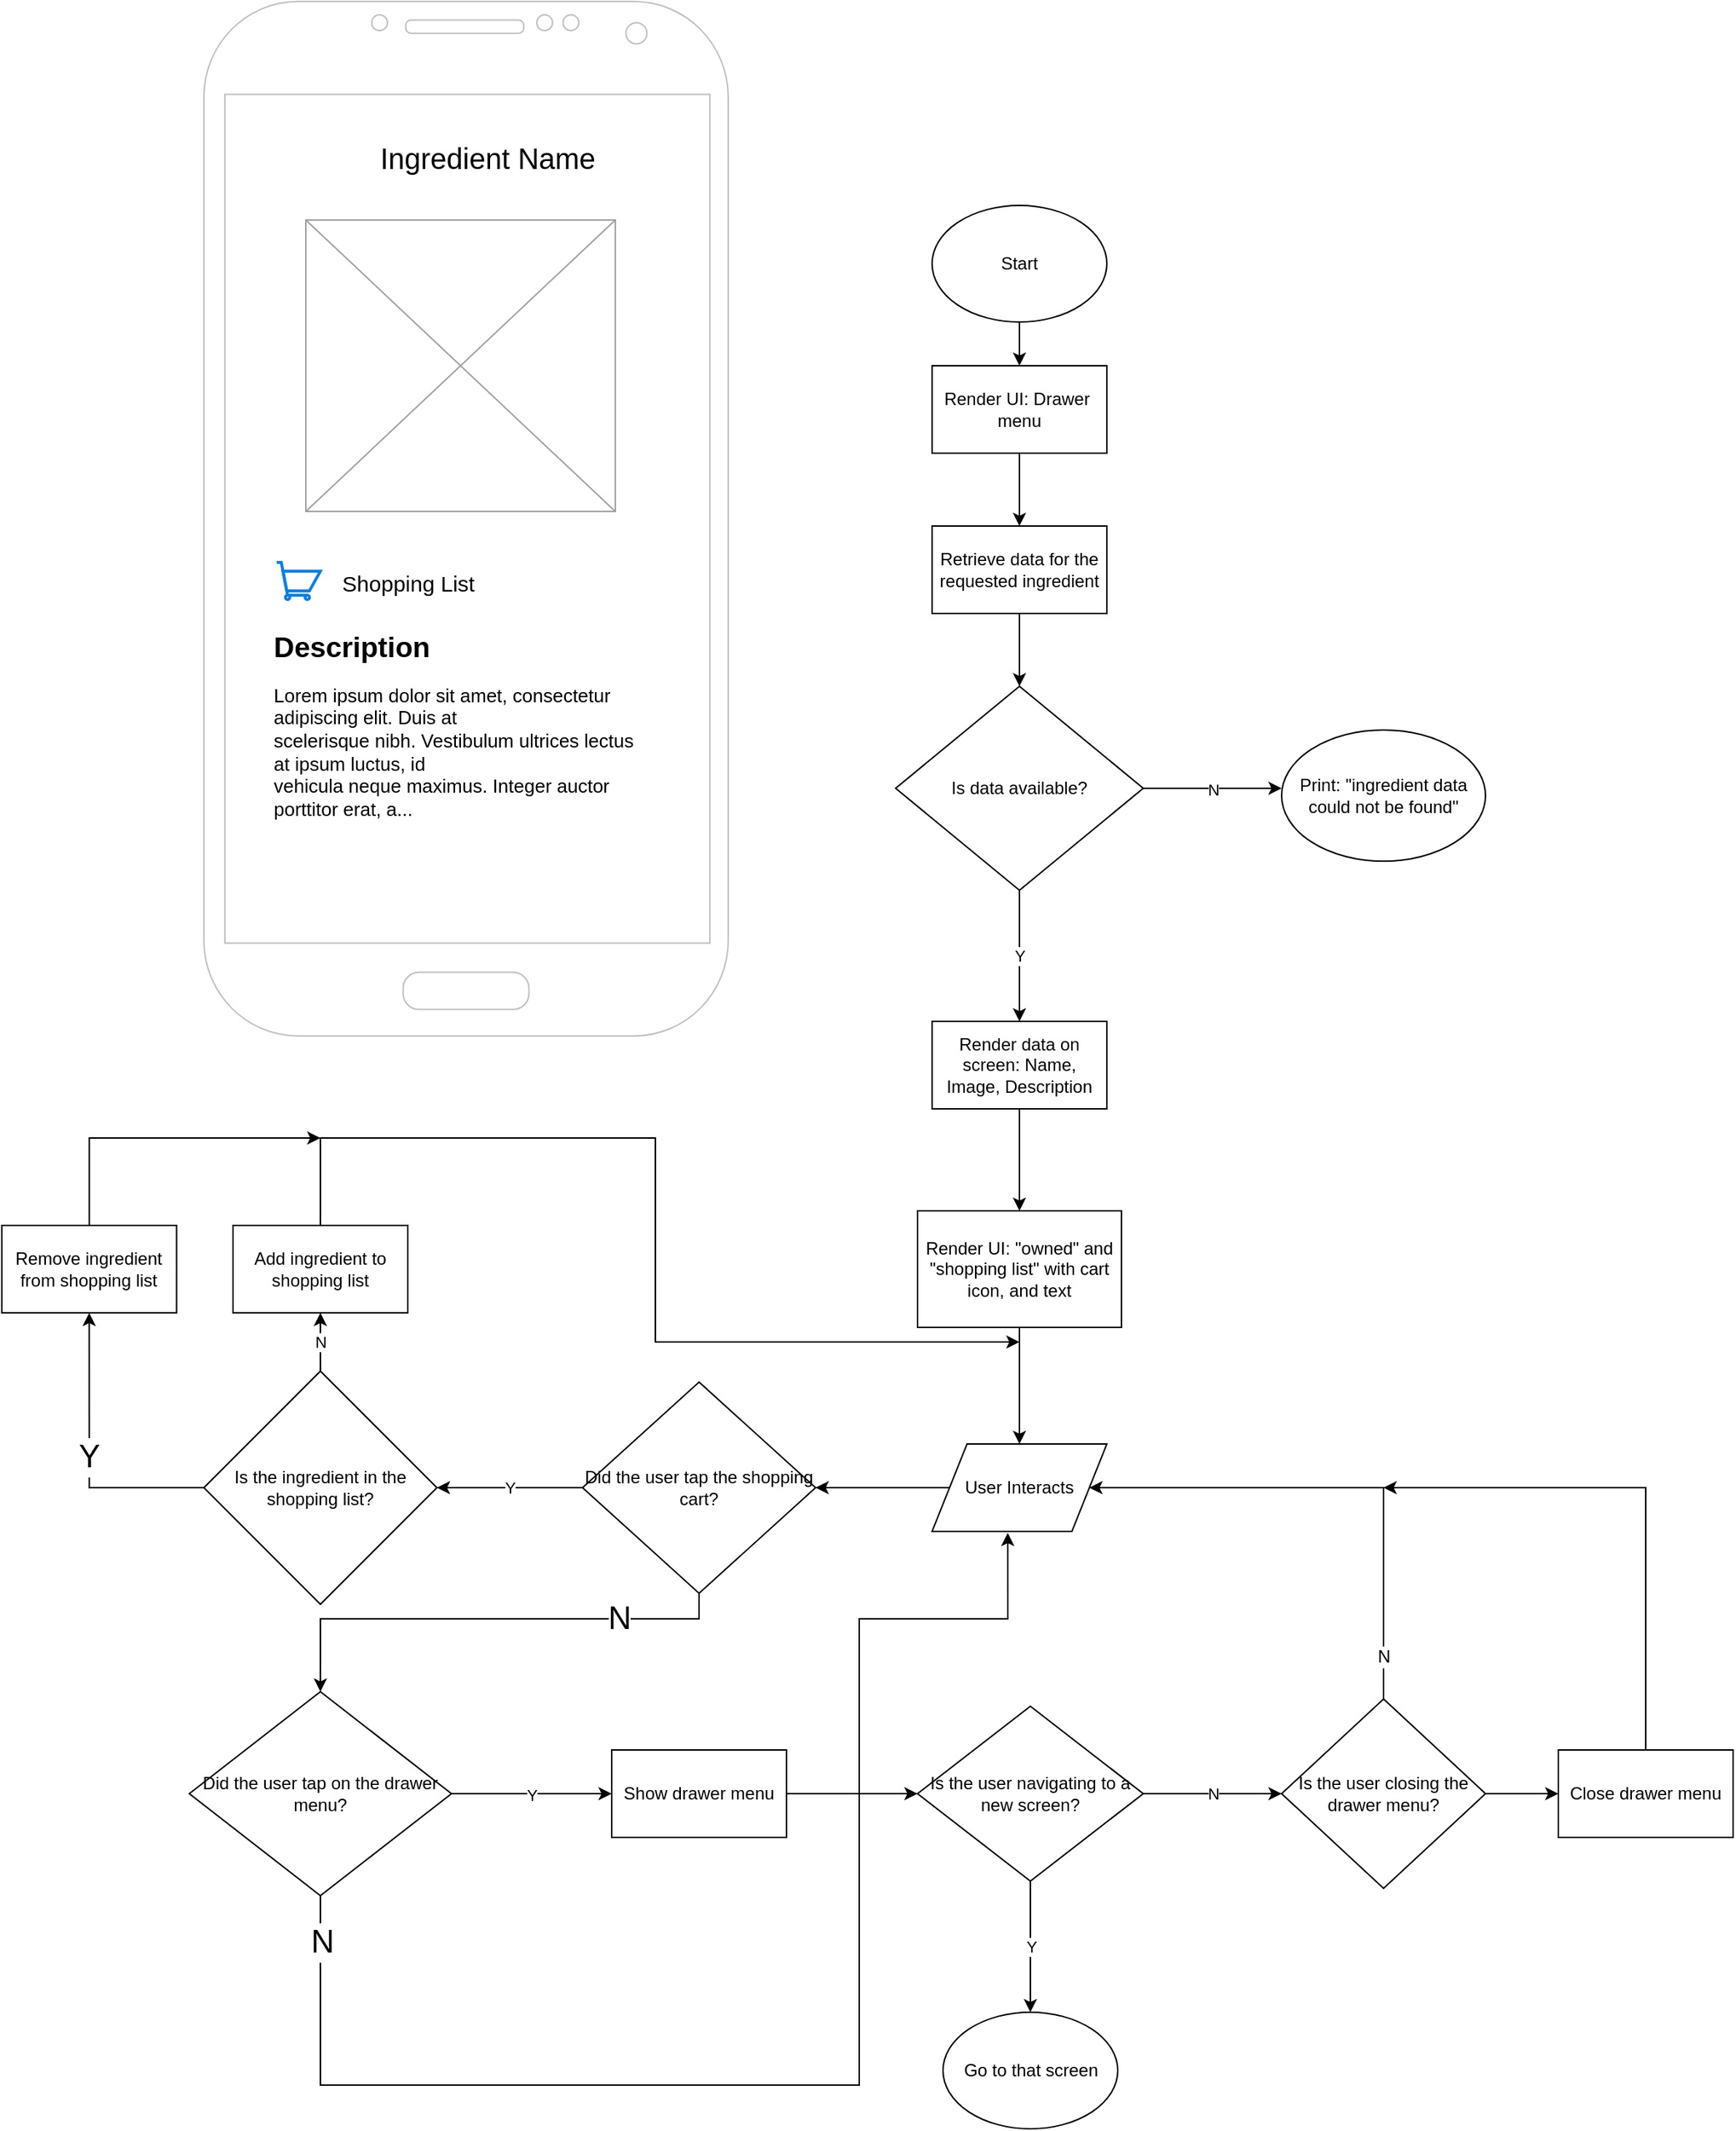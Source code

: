 <mxfile version="12.9.0" type="device"><diagram id="frb6UVW6x_-703xL0Cf6" name="Page-1"><mxGraphModel dx="2422" dy="5733" grid="1" gridSize="10" guides="1" tooltips="1" connect="1" arrows="1" fold="1" page="1" pageScale="1" pageWidth="1000" pageHeight="500" math="0" shadow="0"><root><mxCell id="0"/><mxCell id="1" parent="0"/><mxCell id="-BLUwrKhegGBMdVgift5-19" style="edgeStyle=orthogonalEdgeStyle;rounded=0;orthogonalLoop=1;jettySize=auto;html=1;entryX=0.5;entryY=0;entryDx=0;entryDy=0;" parent="1" source="-BLUwrKhegGBMdVgift5-1" target="-BLUwrKhegGBMdVgift5-9" edge="1"><mxGeometry relative="1" as="geometry"/></mxCell><mxCell id="-BLUwrKhegGBMdVgift5-1" value="Start" style="ellipse;whiteSpace=wrap;html=1;" parent="1" vertex="1"><mxGeometry x="560" y="-4790" width="120" height="80" as="geometry"/></mxCell><mxCell id="-BLUwrKhegGBMdVgift5-21" style="edgeStyle=orthogonalEdgeStyle;rounded=0;orthogonalLoop=1;jettySize=auto;html=1;" parent="1" source="-BLUwrKhegGBMdVgift5-2" target="-BLUwrKhegGBMdVgift5-4" edge="1"><mxGeometry relative="1" as="geometry"/></mxCell><mxCell id="-BLUwrKhegGBMdVgift5-2" value="Retrieve data for the requested ingredient" style="rounded=0;whiteSpace=wrap;html=1;" parent="1" vertex="1"><mxGeometry x="560" y="-4570" width="120" height="60" as="geometry"/></mxCell><mxCell id="-BLUwrKhegGBMdVgift5-23" value="N" style="edgeStyle=orthogonalEdgeStyle;rounded=0;orthogonalLoop=1;jettySize=auto;html=1;" parent="1" source="-BLUwrKhegGBMdVgift5-4" edge="1"><mxGeometry relative="1" as="geometry"><mxPoint x="800" y="-4390" as="targetPoint"/></mxGeometry></mxCell><mxCell id="-BLUwrKhegGBMdVgift5-29" value="Y" style="edgeStyle=orthogonalEdgeStyle;rounded=0;orthogonalLoop=1;jettySize=auto;html=1;entryX=0.5;entryY=0;entryDx=0;entryDy=0;" parent="1" source="-BLUwrKhegGBMdVgift5-4" target="-BLUwrKhegGBMdVgift5-7" edge="1"><mxGeometry relative="1" as="geometry"/></mxCell><mxCell id="-BLUwrKhegGBMdVgift5-4" value="Is data available?" style="rhombus;whiteSpace=wrap;html=1;" parent="1" vertex="1"><mxGeometry x="535" y="-4460" width="170" height="140" as="geometry"/></mxCell><mxCell id="-BLUwrKhegGBMdVgift5-30" style="edgeStyle=orthogonalEdgeStyle;rounded=0;orthogonalLoop=1;jettySize=auto;html=1;entryX=0.5;entryY=0;entryDx=0;entryDy=0;" parent="1" source="-BLUwrKhegGBMdVgift5-7" target="-BLUwrKhegGBMdVgift5-10" edge="1"><mxGeometry relative="1" as="geometry"/></mxCell><mxCell id="-BLUwrKhegGBMdVgift5-7" value="Render data on screen: Name, Image, Description" style="rounded=0;whiteSpace=wrap;html=1;" parent="1" vertex="1"><mxGeometry x="560" y="-4230" width="120" height="60" as="geometry"/></mxCell><mxCell id="-BLUwrKhegGBMdVgift5-37" style="edgeStyle=orthogonalEdgeStyle;rounded=0;orthogonalLoop=1;jettySize=auto;html=1;entryX=1;entryY=0.5;entryDx=0;entryDy=0;" parent="1" source="-BLUwrKhegGBMdVgift5-8" target="-BLUwrKhegGBMdVgift5-12" edge="1"><mxGeometry relative="1" as="geometry"/></mxCell><mxCell id="-BLUwrKhegGBMdVgift5-8" value="User Interacts" style="shape=parallelogram;perimeter=parallelogramPerimeter;whiteSpace=wrap;html=1;" parent="1" vertex="1"><mxGeometry x="560" y="-3940" width="120" height="60" as="geometry"/></mxCell><mxCell id="-BLUwrKhegGBMdVgift5-20" style="edgeStyle=orthogonalEdgeStyle;rounded=0;orthogonalLoop=1;jettySize=auto;html=1;" parent="1" source="-BLUwrKhegGBMdVgift5-9" target="-BLUwrKhegGBMdVgift5-2" edge="1"><mxGeometry relative="1" as="geometry"/></mxCell><mxCell id="-BLUwrKhegGBMdVgift5-9" value="Render UI: Drawer&amp;nbsp; menu" style="rounded=0;whiteSpace=wrap;html=1;" parent="1" vertex="1"><mxGeometry x="560" y="-4680" width="120" height="60" as="geometry"/></mxCell><mxCell id="jlkLDpLDV0A9jyEt9g5a-7" value="" style="edgeStyle=orthogonalEdgeStyle;rounded=0;orthogonalLoop=1;jettySize=auto;html=1;fontSize=22;" edge="1" parent="1" source="-BLUwrKhegGBMdVgift5-10"><mxGeometry relative="1" as="geometry"><mxPoint x="620" y="-3940" as="targetPoint"/></mxGeometry></mxCell><mxCell id="-BLUwrKhegGBMdVgift5-10" value="Render UI: &quot;owned&quot; and &quot;shopping list&quot; with cart icon, and text" style="rounded=0;whiteSpace=wrap;html=1;" parent="1" vertex="1"><mxGeometry x="550" y="-4100" width="140" height="80" as="geometry"/></mxCell><mxCell id="-BLUwrKhegGBMdVgift5-35" value="Y" style="edgeStyle=orthogonalEdgeStyle;rounded=0;orthogonalLoop=1;jettySize=auto;html=1;entryX=1;entryY=0.5;entryDx=0;entryDy=0;" parent="1" source="-BLUwrKhegGBMdVgift5-12" target="-BLUwrKhegGBMdVgift5-13" edge="1"><mxGeometry relative="1" as="geometry"/></mxCell><mxCell id="jlkLDpLDV0A9jyEt9g5a-13" style="edgeStyle=orthogonalEdgeStyle;rounded=0;orthogonalLoop=1;jettySize=auto;html=1;fontSize=22;entryX=0.5;entryY=0;entryDx=0;entryDy=0;" edge="1" parent="1" source="-BLUwrKhegGBMdVgift5-12" target="-BLUwrKhegGBMdVgift5-14"><mxGeometry relative="1" as="geometry"><mxPoint x="140" y="-3810" as="targetPoint"/><Array as="points"><mxPoint x="400" y="-3820"/><mxPoint x="140" y="-3820"/></Array></mxGeometry></mxCell><mxCell id="jlkLDpLDV0A9jyEt9g5a-14" value="N" style="text;html=1;align=center;verticalAlign=middle;resizable=0;points=[];labelBackgroundColor=#ffffff;fontSize=22;" vertex="1" connectable="0" parent="jlkLDpLDV0A9jyEt9g5a-13"><mxGeometry x="-0.557" relative="1" as="geometry"><mxPoint as="offset"/></mxGeometry></mxCell><mxCell id="-BLUwrKhegGBMdVgift5-12" value="Did the user tap the shopping cart?" style="rhombus;whiteSpace=wrap;html=1;rounded=0;shadow=0;comic=0;" parent="1" vertex="1"><mxGeometry x="320" y="-3982.5" width="160" height="145" as="geometry"/></mxCell><mxCell id="-BLUwrKhegGBMdVgift5-52" value="N" style="edgeStyle=orthogonalEdgeStyle;rounded=0;orthogonalLoop=1;jettySize=auto;html=1;entryX=0.5;entryY=1;entryDx=0;entryDy=0;" parent="1" source="-BLUwrKhegGBMdVgift5-13" target="-BLUwrKhegGBMdVgift5-17" edge="1"><mxGeometry relative="1" as="geometry"/></mxCell><mxCell id="jlkLDpLDV0A9jyEt9g5a-10" value="Y" style="edgeStyle=orthogonalEdgeStyle;rounded=0;orthogonalLoop=1;jettySize=auto;html=1;entryX=0.5;entryY=1;entryDx=0;entryDy=0;fontSize=22;" edge="1" parent="1" source="-BLUwrKhegGBMdVgift5-13" target="jlkLDpLDV0A9jyEt9g5a-9"><mxGeometry relative="1" as="geometry"/></mxCell><mxCell id="-BLUwrKhegGBMdVgift5-13" value="Is the ingredient in the shopping list?" style="rhombus;whiteSpace=wrap;html=1;" parent="1" vertex="1"><mxGeometry x="60" y="-3990" width="160" height="160" as="geometry"/></mxCell><mxCell id="-BLUwrKhegGBMdVgift5-38" value="Y" style="edgeStyle=orthogonalEdgeStyle;rounded=0;orthogonalLoop=1;jettySize=auto;html=1;entryX=0;entryY=0.5;entryDx=0;entryDy=0;" parent="1" source="-BLUwrKhegGBMdVgift5-14" edge="1"><mxGeometry relative="1" as="geometry"><mxPoint x="340" y="-3700" as="targetPoint"/></mxGeometry></mxCell><mxCell id="jlkLDpLDV0A9jyEt9g5a-15" style="edgeStyle=orthogonalEdgeStyle;rounded=0;orthogonalLoop=1;jettySize=auto;html=1;fontSize=22;entryX=0.433;entryY=1.017;entryDx=0;entryDy=0;entryPerimeter=0;" edge="1" parent="1" source="-BLUwrKhegGBMdVgift5-14" target="-BLUwrKhegGBMdVgift5-8"><mxGeometry relative="1" as="geometry"><mxPoint x="520" y="-3820" as="targetPoint"/><Array as="points"><mxPoint x="140" y="-3500"/><mxPoint x="510" y="-3500"/><mxPoint x="510" y="-3820"/><mxPoint x="612" y="-3820"/></Array></mxGeometry></mxCell><mxCell id="jlkLDpLDV0A9jyEt9g5a-16" value="N" style="text;html=1;align=center;verticalAlign=middle;resizable=0;points=[];labelBackgroundColor=#ffffff;fontSize=22;" vertex="1" connectable="0" parent="jlkLDpLDV0A9jyEt9g5a-15"><mxGeometry x="-0.935" y="1" relative="1" as="geometry"><mxPoint as="offset"/></mxGeometry></mxCell><mxCell id="-BLUwrKhegGBMdVgift5-14" value="Did the user tap on the drawer menu?" style="rhombus;whiteSpace=wrap;html=1;" parent="1" vertex="1"><mxGeometry x="50" y="-3770" width="180" height="140" as="geometry"/></mxCell><mxCell id="-BLUwrKhegGBMdVgift5-57" style="edgeStyle=orthogonalEdgeStyle;rounded=0;orthogonalLoop=1;jettySize=auto;html=1;" parent="1" source="-BLUwrKhegGBMdVgift5-17" edge="1"><mxGeometry relative="1" as="geometry"><mxPoint x="620" y="-4010" as="targetPoint"/><Array as="points"><mxPoint x="140" y="-4150"/><mxPoint x="370" y="-4150"/><mxPoint x="370" y="-4010"/></Array></mxGeometry></mxCell><mxCell id="-BLUwrKhegGBMdVgift5-17" value="Add ingredient to shopping list" style="rounded=0;whiteSpace=wrap;html=1;" parent="1" vertex="1"><mxGeometry x="80" y="-4090" width="120" height="60" as="geometry"/></mxCell><mxCell id="-BLUwrKhegGBMdVgift5-44" value="Y" style="edgeStyle=orthogonalEdgeStyle;rounded=0;orthogonalLoop=1;jettySize=auto;html=1;entryX=0.5;entryY=0;entryDx=0;entryDy=0;" parent="1" source="-BLUwrKhegGBMdVgift5-40" target="-BLUwrKhegGBMdVgift5-41" edge="1"><mxGeometry relative="1" as="geometry"><mxPoint x="627.5" y="-3570" as="targetPoint"/></mxGeometry></mxCell><mxCell id="-BLUwrKhegGBMdVgift5-50" value="N" style="edgeStyle=orthogonalEdgeStyle;rounded=0;orthogonalLoop=1;jettySize=auto;html=1;entryX=0;entryY=0.5;entryDx=0;entryDy=0;" parent="1" source="-BLUwrKhegGBMdVgift5-40" target="-BLUwrKhegGBMdVgift5-42" edge="1"><mxGeometry relative="1" as="geometry"/></mxCell><mxCell id="-BLUwrKhegGBMdVgift5-40" value="Is the user navigating to a new screen?" style="rhombus;whiteSpace=wrap;html=1;" parent="1" vertex="1"><mxGeometry x="550" y="-3760" width="155" height="120" as="geometry"/></mxCell><mxCell id="-BLUwrKhegGBMdVgift5-41" value="Go to that screen" style="ellipse;whiteSpace=wrap;html=1;" parent="1" vertex="1"><mxGeometry x="567.5" y="-3550" width="120" height="80" as="geometry"/></mxCell><mxCell id="-BLUwrKhegGBMdVgift5-47" style="edgeStyle=orthogonalEdgeStyle;rounded=0;orthogonalLoop=1;jettySize=auto;html=1;" parent="1" source="-BLUwrKhegGBMdVgift5-42" edge="1" target="-BLUwrKhegGBMdVgift5-8"><mxGeometry relative="1" as="geometry"><mxPoint x="870" y="-3910" as="targetPoint"/><Array as="points"><mxPoint x="870" y="-3910"/></Array></mxGeometry></mxCell><mxCell id="jlkLDpLDV0A9jyEt9g5a-18" value="N" style="text;html=1;align=center;verticalAlign=middle;resizable=0;points=[];labelBackgroundColor=#ffffff;fontSize=12;" vertex="1" connectable="0" parent="-BLUwrKhegGBMdVgift5-47"><mxGeometry x="-0.833" relative="1" as="geometry"><mxPoint as="offset"/></mxGeometry></mxCell><mxCell id="jlkLDpLDV0A9jyEt9g5a-20" style="edgeStyle=orthogonalEdgeStyle;rounded=0;orthogonalLoop=1;jettySize=auto;html=1;entryX=0;entryY=0.5;entryDx=0;entryDy=0;fontSize=12;" edge="1" parent="1" source="-BLUwrKhegGBMdVgift5-42" target="jlkLDpLDV0A9jyEt9g5a-19"><mxGeometry relative="1" as="geometry"/></mxCell><mxCell id="-BLUwrKhegGBMdVgift5-42" value="Is the user closing the drawer menu?" style="rhombus;whiteSpace=wrap;html=1;" parent="1" vertex="1"><mxGeometry x="800" y="-3765" width="140" height="130" as="geometry"/></mxCell><mxCell id="-BLUwrKhegGBMdVgift5-48" style="edgeStyle=orthogonalEdgeStyle;rounded=0;orthogonalLoop=1;jettySize=auto;html=1;entryX=0;entryY=0.5;entryDx=0;entryDy=0;" parent="1" source="-BLUwrKhegGBMdVgift5-43" target="-BLUwrKhegGBMdVgift5-40" edge="1"><mxGeometry relative="1" as="geometry"/></mxCell><mxCell id="-BLUwrKhegGBMdVgift5-43" value="Show drawer menu" style="rounded=0;whiteSpace=wrap;html=1;" parent="1" vertex="1"><mxGeometry x="340" y="-3730" width="120" height="60" as="geometry"/></mxCell><mxCell id="-BLUwrKhegGBMdVgift5-58" value="" style="verticalLabelPosition=bottom;verticalAlign=top;html=1;shadow=0;dashed=0;strokeWidth=1;shape=mxgraph.android.phone2;strokeColor=#c0c0c0;rounded=0;comic=0;gradientColor=none;" parent="1" vertex="1"><mxGeometry x="60" y="-4930" width="360" height="710" as="geometry"/></mxCell><mxCell id="jlkLDpLDV0A9jyEt9g5a-2" value="&lt;font style=&quot;font-size: 15px&quot;&gt;Shopping List&lt;/font&gt;" style="text;html=1;align=center;verticalAlign=middle;resizable=0;points=[];autosize=1;fontSize=22;" vertex="1" parent="-BLUwrKhegGBMdVgift5-58"><mxGeometry x="90" y="382.75" width="100" height="30" as="geometry"/></mxCell><mxCell id="-BLUwrKhegGBMdVgift5-59" value="" style="shape=image;html=1;verticalAlign=top;verticalLabelPosition=bottom;labelBackgroundColor=#ffffff;imageAspect=0;aspect=fixed;image=https://cdn4.iconfinder.com/data/icons/wirecons-free-vector-icons/32/menu-alt-128.png;rounded=0;shadow=0;comic=0;gradientColor=none;" parent="1" vertex="1"><mxGeometry x="100" y="-4843" width="40" height="40" as="geometry"/></mxCell><mxCell id="-BLUwrKhegGBMdVgift5-60" value="Ingredient Name" style="text;html=1;strokeColor=none;fillColor=none;align=center;verticalAlign=middle;whiteSpace=wrap;rounded=0;shadow=0;comic=0;fontSize=20;" parent="1" vertex="1"><mxGeometry x="160" y="-4848" width="190" height="50" as="geometry"/></mxCell><mxCell id="-BLUwrKhegGBMdVgift5-61" value="" style="verticalLabelPosition=bottom;shadow=0;dashed=0;align=center;html=1;verticalAlign=top;strokeWidth=1;shape=mxgraph.mockup.graphics.simpleIcon;strokeColor=#999999;rounded=0;comic=0;gradientColor=none;fontSize=20;strokeOpacity=92;" parent="1" vertex="1"><mxGeometry x="130" y="-4780" width="212.5" height="200" as="geometry"/></mxCell><mxCell id="-BLUwrKhegGBMdVgift5-81" value="&lt;h2&gt;Description&lt;/h2&gt;" style="text;html=1;strokeColor=none;fillColor=none;align=left;verticalAlign=middle;whiteSpace=wrap;rounded=0;shadow=0;comic=0;fontSize=13;" parent="1" vertex="1"><mxGeometry x="106.25" y="-4515" width="150" height="55" as="geometry"/></mxCell><mxCell id="-BLUwrKhegGBMdVgift5-86" value="Lorem ipsum dolor sit amet, consectetur adipiscing elit. Duis at &lt;br&gt;scelerisque nibh. Vestibulum ultrices lectus at ipsum luctus, id &lt;br&gt;vehicula neque maximus. Integer auctor porttitor erat, a..." style="text;html=1;strokeColor=none;fillColor=none;align=left;verticalAlign=middle;whiteSpace=wrap;rounded=0;shadow=0;comic=0;fontSize=13;" parent="1" vertex="1"><mxGeometry x="106.25" y="-4460" width="260" height="90" as="geometry"/></mxCell><mxCell id="jlkLDpLDV0A9jyEt9g5a-1" value="" style="html=1;verticalLabelPosition=bottom;align=center;labelBackgroundColor=#ffffff;verticalAlign=top;strokeWidth=2;strokeColor=#0080F0;shadow=0;dashed=0;shape=mxgraph.ios7.icons.shopping_cart;fontSize=27;" vertex="1" parent="1"><mxGeometry x="110" y="-4545" width="30" height="25.5" as="geometry"/></mxCell><mxCell id="jlkLDpLDV0A9jyEt9g5a-12" style="edgeStyle=orthogonalEdgeStyle;rounded=0;orthogonalLoop=1;jettySize=auto;html=1;fontSize=22;" edge="1" parent="1" source="jlkLDpLDV0A9jyEt9g5a-9"><mxGeometry relative="1" as="geometry"><mxPoint x="140" y="-4150" as="targetPoint"/><Array as="points"><mxPoint x="-19" y="-4150"/></Array></mxGeometry></mxCell><mxCell id="jlkLDpLDV0A9jyEt9g5a-9" value="Remove ingredient from shopping list" style="rounded=0;whiteSpace=wrap;html=1;" vertex="1" parent="1"><mxGeometry x="-78.75" y="-4090" width="120" height="60" as="geometry"/></mxCell><mxCell id="jlkLDpLDV0A9jyEt9g5a-17" value="Print: &quot;ingredient data could not be found&quot;" style="ellipse;whiteSpace=wrap;html=1;fontSize=12;" vertex="1" parent="1"><mxGeometry x="800" y="-4430" width="140" height="90" as="geometry"/></mxCell><mxCell id="jlkLDpLDV0A9jyEt9g5a-21" style="edgeStyle=orthogonalEdgeStyle;rounded=0;orthogonalLoop=1;jettySize=auto;html=1;fontSize=12;" edge="1" parent="1" source="jlkLDpLDV0A9jyEt9g5a-19"><mxGeometry relative="1" as="geometry"><mxPoint x="870" y="-3910" as="targetPoint"/><Array as="points"><mxPoint x="1050" y="-3910"/></Array></mxGeometry></mxCell><mxCell id="jlkLDpLDV0A9jyEt9g5a-19" value="Close drawer menu" style="rounded=0;whiteSpace=wrap;html=1;fontSize=12;" vertex="1" parent="1"><mxGeometry x="990" y="-3730" width="120" height="60" as="geometry"/></mxCell></root></mxGraphModel></diagram></mxfile>
